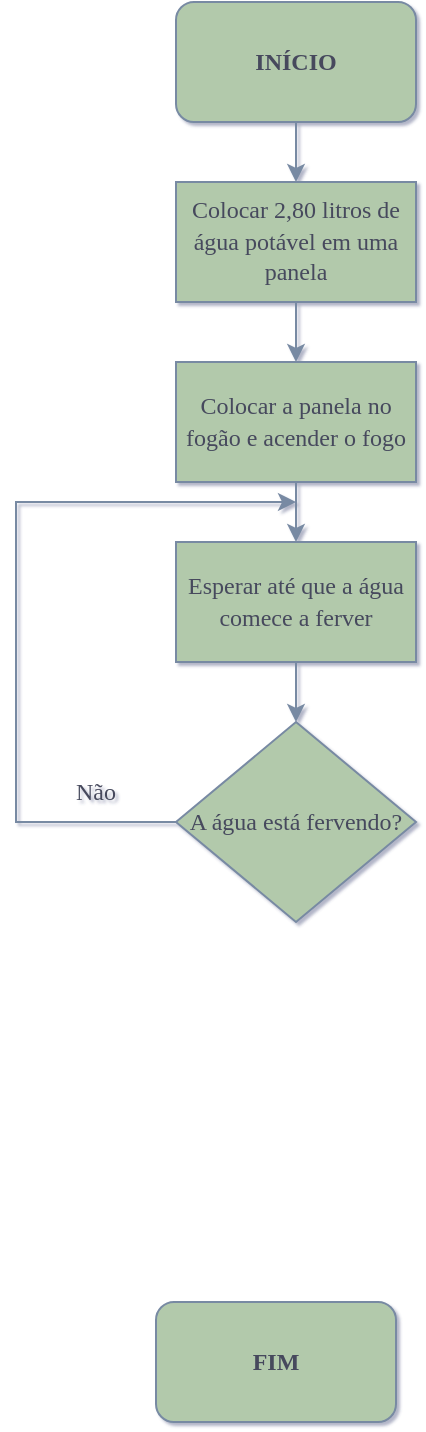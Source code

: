 <mxfile version="20.3.6" type="github">
  <diagram id="LWvcgTXyeXEA1UR0A4E6" name="Page-1">
    <mxGraphModel dx="781" dy="730" grid="1" gridSize="10" guides="1" tooltips="1" connect="1" arrows="1" fold="1" page="1" pageScale="1" pageWidth="827" pageHeight="1169" background="none" math="0" shadow="1">
      <root>
        <mxCell id="0" />
        <mxCell id="1" parent="0" />
        <mxCell id="yzm5hRCNXIGkKkuwl_oF-8" value="" style="edgeStyle=orthogonalEdgeStyle;rounded=0;orthogonalLoop=1;jettySize=auto;html=1;strokeColor=#788AA3;fontFamily=Verdana;fontColor=#46495D;fillColor=#B2C9AB;" edge="1" parent="1" source="yzm5hRCNXIGkKkuwl_oF-1" target="yzm5hRCNXIGkKkuwl_oF-3">
          <mxGeometry relative="1" as="geometry" />
        </mxCell>
        <mxCell id="yzm5hRCNXIGkKkuwl_oF-1" value="&lt;b&gt;&lt;font face=&quot;Verdana&quot;&gt;INÍCIO&lt;/font&gt;&lt;/b&gt;" style="rounded=1;whiteSpace=wrap;html=1;strokeColor=#788AA3;fontColor=#46495D;fillColor=#B2C9AB;" vertex="1" parent="1">
          <mxGeometry x="180" width="120" height="60" as="geometry" />
        </mxCell>
        <mxCell id="yzm5hRCNXIGkKkuwl_oF-2" value="&lt;b&gt;&lt;font face=&quot;Verdana&quot;&gt;FIM&lt;/font&gt;&lt;/b&gt;" style="rounded=1;whiteSpace=wrap;html=1;strokeColor=#788AA3;fontFamily=Courier New;fontColor=#46495D;fillColor=#B2C9AB;" vertex="1" parent="1">
          <mxGeometry x="170" y="650" width="120" height="60" as="geometry" />
        </mxCell>
        <mxCell id="yzm5hRCNXIGkKkuwl_oF-9" value="" style="edgeStyle=orthogonalEdgeStyle;rounded=0;orthogonalLoop=1;jettySize=auto;html=1;strokeColor=#788AA3;fontFamily=Verdana;fontColor=#46495D;fillColor=#B2C9AB;" edge="1" parent="1" source="yzm5hRCNXIGkKkuwl_oF-3" target="yzm5hRCNXIGkKkuwl_oF-4">
          <mxGeometry relative="1" as="geometry" />
        </mxCell>
        <mxCell id="yzm5hRCNXIGkKkuwl_oF-3" value="&lt;font face=&quot;Verdana&quot;&gt;Colocar 2,80 litros de água potável em uma panela&lt;/font&gt;" style="rounded=0;whiteSpace=wrap;html=1;strokeColor=#788AA3;fontFamily=Courier New;fontColor=#46495D;fillColor=#B2C9AB;" vertex="1" parent="1">
          <mxGeometry x="180" y="90" width="120" height="60" as="geometry" />
        </mxCell>
        <mxCell id="yzm5hRCNXIGkKkuwl_oF-10" value="" style="edgeStyle=orthogonalEdgeStyle;rounded=0;orthogonalLoop=1;jettySize=auto;html=1;strokeColor=#788AA3;fontFamily=Verdana;fontColor=#46495D;fillColor=#B2C9AB;" edge="1" parent="1" source="yzm5hRCNXIGkKkuwl_oF-4" target="yzm5hRCNXIGkKkuwl_oF-6">
          <mxGeometry relative="1" as="geometry" />
        </mxCell>
        <mxCell id="yzm5hRCNXIGkKkuwl_oF-4" value="&lt;font face=&quot;Verdana&quot;&gt;Colocar a panela no fogão e acender o fogo&lt;/font&gt;" style="rounded=0;whiteSpace=wrap;html=1;strokeColor=#788AA3;fontFamily=Courier New;fontColor=#46495D;fillColor=#B2C9AB;" vertex="1" parent="1">
          <mxGeometry x="180" y="180" width="120" height="60" as="geometry" />
        </mxCell>
        <mxCell id="yzm5hRCNXIGkKkuwl_oF-5" value="&lt;font face=&quot;Verdana&quot;&gt;A água está fervendo?&lt;/font&gt;" style="rhombus;whiteSpace=wrap;html=1;strokeColor=#788AA3;fontFamily=Courier New;fontColor=#46495D;fillColor=#B2C9AB;" vertex="1" parent="1">
          <mxGeometry x="180" y="360" width="120" height="100" as="geometry" />
        </mxCell>
        <mxCell id="yzm5hRCNXIGkKkuwl_oF-11" value="" style="edgeStyle=orthogonalEdgeStyle;rounded=0;orthogonalLoop=1;jettySize=auto;html=1;strokeColor=#788AA3;fontFamily=Verdana;fontColor=#46495D;fillColor=#B2C9AB;" edge="1" parent="1" source="yzm5hRCNXIGkKkuwl_oF-6" target="yzm5hRCNXIGkKkuwl_oF-5">
          <mxGeometry relative="1" as="geometry" />
        </mxCell>
        <mxCell id="yzm5hRCNXIGkKkuwl_oF-6" value="&lt;font face=&quot;Verdana&quot;&gt;Esperar até que a água comece a ferver&lt;/font&gt;" style="rounded=0;whiteSpace=wrap;html=1;strokeColor=#788AA3;fontFamily=Courier New;fontColor=#46495D;fillColor=#B2C9AB;" vertex="1" parent="1">
          <mxGeometry x="180" y="270" width="120" height="60" as="geometry" />
        </mxCell>
        <mxCell id="yzm5hRCNXIGkKkuwl_oF-7" value="" style="endArrow=classic;html=1;rounded=0;strokeColor=#788AA3;fontFamily=Verdana;fontColor=#46495D;fillColor=#B2C9AB;exitX=0;exitY=0.5;exitDx=0;exitDy=0;" edge="1" parent="1" source="yzm5hRCNXIGkKkuwl_oF-5">
          <mxGeometry width="50" height="50" relative="1" as="geometry">
            <mxPoint x="100" y="470" as="sourcePoint" />
            <mxPoint x="240" y="250" as="targetPoint" />
            <Array as="points">
              <mxPoint x="100" y="410" />
              <mxPoint x="100" y="250" />
            </Array>
          </mxGeometry>
        </mxCell>
        <mxCell id="yzm5hRCNXIGkKkuwl_oF-12" value="Não" style="text;html=1;strokeColor=none;fillColor=none;align=center;verticalAlign=middle;whiteSpace=wrap;rounded=0;fontFamily=Verdana;fontColor=#46495D;" vertex="1" parent="1">
          <mxGeometry x="110" y="380" width="60" height="30" as="geometry" />
        </mxCell>
      </root>
    </mxGraphModel>
  </diagram>
</mxfile>
